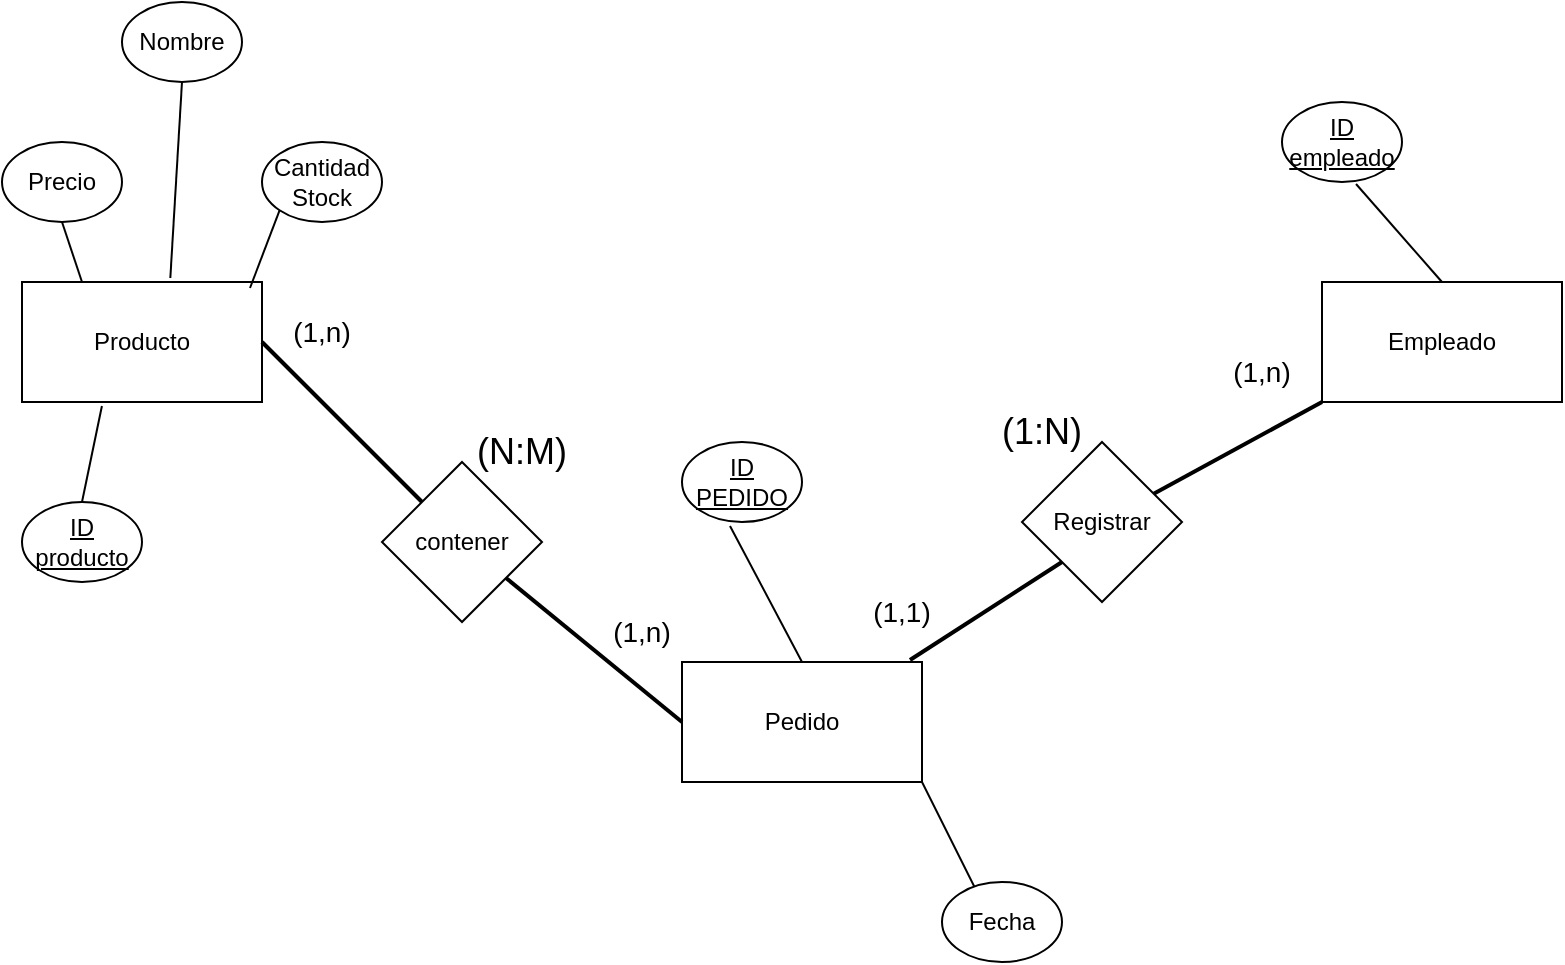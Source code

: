 <mxfile version="21.3.3" type="device">
  <diagram name="Página-1" id="H8CsJEVO0hy9qNyGQPVb">
    <mxGraphModel dx="1434" dy="764" grid="1" gridSize="10" guides="1" tooltips="1" connect="1" arrows="1" fold="1" page="1" pageScale="1" pageWidth="827" pageHeight="1169" math="0" shadow="0">
      <root>
        <mxCell id="0" />
        <mxCell id="1" parent="0" />
        <mxCell id="gxTbl_HWMmelDbz9IQ1a-1" value="Pedido" style="rounded=0;whiteSpace=wrap;html=1;" vertex="1" parent="1">
          <mxGeometry x="360" y="750" width="120" height="60" as="geometry" />
        </mxCell>
        <mxCell id="gxTbl_HWMmelDbz9IQ1a-2" value="Empleado" style="rounded=0;whiteSpace=wrap;html=1;" vertex="1" parent="1">
          <mxGeometry x="680" y="560" width="120" height="60" as="geometry" />
        </mxCell>
        <mxCell id="gxTbl_HWMmelDbz9IQ1a-3" value="Producto" style="rounded=0;whiteSpace=wrap;html=1;" vertex="1" parent="1">
          <mxGeometry x="30" y="560" width="120" height="60" as="geometry" />
        </mxCell>
        <mxCell id="gxTbl_HWMmelDbz9IQ1a-4" value="&lt;u&gt;ID producto&lt;/u&gt;" style="ellipse;whiteSpace=wrap;html=1;" vertex="1" parent="1">
          <mxGeometry x="30" y="670" width="60" height="40" as="geometry" />
        </mxCell>
        <mxCell id="gxTbl_HWMmelDbz9IQ1a-6" value="Nombre" style="ellipse;whiteSpace=wrap;html=1;" vertex="1" parent="1">
          <mxGeometry x="80" y="420" width="60" height="40" as="geometry" />
        </mxCell>
        <mxCell id="gxTbl_HWMmelDbz9IQ1a-7" value="Precio" style="ellipse;whiteSpace=wrap;html=1;" vertex="1" parent="1">
          <mxGeometry x="20" y="490" width="60" height="40" as="geometry" />
        </mxCell>
        <mxCell id="gxTbl_HWMmelDbz9IQ1a-8" value="Cantidad&lt;br&gt;Stock" style="ellipse;whiteSpace=wrap;html=1;" vertex="1" parent="1">
          <mxGeometry x="150" y="490" width="60" height="40" as="geometry" />
        </mxCell>
        <mxCell id="gxTbl_HWMmelDbz9IQ1a-9" value="&lt;u&gt;ID empleado&lt;/u&gt;" style="ellipse;whiteSpace=wrap;html=1;" vertex="1" parent="1">
          <mxGeometry x="660" y="470" width="60" height="40" as="geometry" />
        </mxCell>
        <mxCell id="gxTbl_HWMmelDbz9IQ1a-10" value="&lt;u&gt;ID PEDIDO&lt;/u&gt;" style="ellipse;whiteSpace=wrap;html=1;" vertex="1" parent="1">
          <mxGeometry x="360" y="640" width="60" height="40" as="geometry" />
        </mxCell>
        <mxCell id="gxTbl_HWMmelDbz9IQ1a-11" value="" style="endArrow=none;html=1;rounded=0;entryX=1;entryY=0.5;entryDx=0;entryDy=0;strokeWidth=2;" edge="1" parent="1" source="gxTbl_HWMmelDbz9IQ1a-12" target="gxTbl_HWMmelDbz9IQ1a-3">
          <mxGeometry width="50" height="50" relative="1" as="geometry">
            <mxPoint x="330" y="590" as="sourcePoint" />
            <mxPoint x="370" y="600" as="targetPoint" />
          </mxGeometry>
        </mxCell>
        <mxCell id="gxTbl_HWMmelDbz9IQ1a-13" value="" style="endArrow=none;html=1;rounded=0;exitX=0;exitY=0.5;exitDx=0;exitDy=0;strokeWidth=2;" edge="1" parent="1" source="gxTbl_HWMmelDbz9IQ1a-1" target="gxTbl_HWMmelDbz9IQ1a-12">
          <mxGeometry width="50" height="50" relative="1" as="geometry">
            <mxPoint x="360" y="780" as="sourcePoint" />
            <mxPoint x="150" y="590" as="targetPoint" />
          </mxGeometry>
        </mxCell>
        <mxCell id="gxTbl_HWMmelDbz9IQ1a-12" value="contener" style="rhombus;whiteSpace=wrap;html=1;" vertex="1" parent="1">
          <mxGeometry x="210" y="650" width="80" height="80" as="geometry" />
        </mxCell>
        <mxCell id="gxTbl_HWMmelDbz9IQ1a-14" value="&lt;font style=&quot;font-size: 18px;&quot;&gt;(N:M)&lt;/font&gt;" style="text;html=1;strokeColor=none;fillColor=none;align=center;verticalAlign=middle;whiteSpace=wrap;rounded=0;" vertex="1" parent="1">
          <mxGeometry x="250" y="630" width="60" height="30" as="geometry" />
        </mxCell>
        <mxCell id="gxTbl_HWMmelDbz9IQ1a-15" value="&lt;font style=&quot;font-size: 14px;&quot;&gt;(1,n)&lt;/font&gt;" style="text;html=1;strokeColor=none;fillColor=none;align=center;verticalAlign=middle;whiteSpace=wrap;rounded=0;" vertex="1" parent="1">
          <mxGeometry x="310" y="720" width="60" height="30" as="geometry" />
        </mxCell>
        <mxCell id="gxTbl_HWMmelDbz9IQ1a-16" value="&lt;font style=&quot;font-size: 14px;&quot;&gt;(1,n)&lt;/font&gt;" style="text;html=1;strokeColor=none;fillColor=none;align=center;verticalAlign=middle;whiteSpace=wrap;rounded=0;" vertex="1" parent="1">
          <mxGeometry x="150" y="570" width="60" height="30" as="geometry" />
        </mxCell>
        <mxCell id="gxTbl_HWMmelDbz9IQ1a-18" value="" style="endArrow=none;html=1;rounded=0;entryX=0;entryY=1;entryDx=0;entryDy=0;strokeWidth=2;" edge="1" parent="1" source="gxTbl_HWMmelDbz9IQ1a-17" target="gxTbl_HWMmelDbz9IQ1a-2">
          <mxGeometry width="50" height="50" relative="1" as="geometry">
            <mxPoint x="450" y="770" as="sourcePoint" />
            <mxPoint x="500" y="720" as="targetPoint" />
          </mxGeometry>
        </mxCell>
        <mxCell id="gxTbl_HWMmelDbz9IQ1a-19" value="" style="endArrow=none;html=1;rounded=0;entryX=0;entryY=1;entryDx=0;entryDy=0;exitX=0.95;exitY=-0.017;exitDx=0;exitDy=0;exitPerimeter=0;strokeWidth=2;" edge="1" parent="1" source="gxTbl_HWMmelDbz9IQ1a-1" target="gxTbl_HWMmelDbz9IQ1a-17">
          <mxGeometry width="50" height="50" relative="1" as="geometry">
            <mxPoint x="474" y="749" as="sourcePoint" />
            <mxPoint x="680" y="620" as="targetPoint" />
          </mxGeometry>
        </mxCell>
        <mxCell id="gxTbl_HWMmelDbz9IQ1a-17" value="Registrar" style="rhombus;whiteSpace=wrap;html=1;" vertex="1" parent="1">
          <mxGeometry x="530" y="640" width="80" height="80" as="geometry" />
        </mxCell>
        <mxCell id="gxTbl_HWMmelDbz9IQ1a-20" value="&lt;font style=&quot;font-size: 18px;&quot;&gt;(1:N)&lt;/font&gt;" style="text;html=1;strokeColor=none;fillColor=none;align=center;verticalAlign=middle;whiteSpace=wrap;rounded=0;" vertex="1" parent="1">
          <mxGeometry x="510" y="620" width="60" height="30" as="geometry" />
        </mxCell>
        <mxCell id="gxTbl_HWMmelDbz9IQ1a-21" value="&lt;font style=&quot;font-size: 14px;&quot;&gt;(1,n)&lt;/font&gt;" style="text;html=1;strokeColor=none;fillColor=none;align=center;verticalAlign=middle;whiteSpace=wrap;rounded=0;" vertex="1" parent="1">
          <mxGeometry x="620" y="590" width="60" height="30" as="geometry" />
        </mxCell>
        <mxCell id="gxTbl_HWMmelDbz9IQ1a-22" value="&lt;font style=&quot;font-size: 14px;&quot;&gt;(1,1)&lt;/font&gt;" style="text;html=1;strokeColor=none;fillColor=none;align=center;verticalAlign=middle;whiteSpace=wrap;rounded=0;" vertex="1" parent="1">
          <mxGeometry x="440" y="710" width="60" height="30" as="geometry" />
        </mxCell>
        <mxCell id="gxTbl_HWMmelDbz9IQ1a-23" value="" style="endArrow=none;html=1;rounded=0;entryX=0.4;entryY=1.05;entryDx=0;entryDy=0;entryPerimeter=0;exitX=0.5;exitY=0;exitDx=0;exitDy=0;" edge="1" parent="1" source="gxTbl_HWMmelDbz9IQ1a-1" target="gxTbl_HWMmelDbz9IQ1a-10">
          <mxGeometry width="50" height="50" relative="1" as="geometry">
            <mxPoint x="450" y="770" as="sourcePoint" />
            <mxPoint x="500" y="720" as="targetPoint" />
          </mxGeometry>
        </mxCell>
        <mxCell id="gxTbl_HWMmelDbz9IQ1a-24" value="" style="endArrow=none;html=1;rounded=0;entryX=0.617;entryY=1.025;entryDx=0;entryDy=0;entryPerimeter=0;exitX=0.5;exitY=0;exitDx=0;exitDy=0;" edge="1" parent="1" source="gxTbl_HWMmelDbz9IQ1a-2" target="gxTbl_HWMmelDbz9IQ1a-9">
          <mxGeometry width="50" height="50" relative="1" as="geometry">
            <mxPoint x="430" y="760" as="sourcePoint" />
            <mxPoint x="394" y="692" as="targetPoint" />
          </mxGeometry>
        </mxCell>
        <mxCell id="gxTbl_HWMmelDbz9IQ1a-25" value="" style="endArrow=none;html=1;rounded=0;entryX=1;entryY=1;entryDx=0;entryDy=0;" edge="1" parent="1" target="gxTbl_HWMmelDbz9IQ1a-1">
          <mxGeometry width="50" height="50" relative="1" as="geometry">
            <mxPoint x="510" y="870" as="sourcePoint" />
            <mxPoint x="687" y="501" as="targetPoint" />
          </mxGeometry>
        </mxCell>
        <mxCell id="gxTbl_HWMmelDbz9IQ1a-27" value="Fecha" style="ellipse;whiteSpace=wrap;html=1;" vertex="1" parent="1">
          <mxGeometry x="490" y="860" width="60" height="40" as="geometry" />
        </mxCell>
        <mxCell id="gxTbl_HWMmelDbz9IQ1a-28" value="" style="endArrow=none;html=1;rounded=0;entryX=0;entryY=1;entryDx=0;entryDy=0;exitX=0.95;exitY=0.05;exitDx=0;exitDy=0;exitPerimeter=0;" edge="1" parent="1" source="gxTbl_HWMmelDbz9IQ1a-3" target="gxTbl_HWMmelDbz9IQ1a-8">
          <mxGeometry width="50" height="50" relative="1" as="geometry">
            <mxPoint x="430" y="760" as="sourcePoint" />
            <mxPoint x="394" y="692" as="targetPoint" />
          </mxGeometry>
        </mxCell>
        <mxCell id="gxTbl_HWMmelDbz9IQ1a-29" value="" style="endArrow=none;html=1;rounded=0;entryX=0.5;entryY=1;entryDx=0;entryDy=0;exitX=0.618;exitY=-0.033;exitDx=0;exitDy=0;exitPerimeter=0;" edge="1" parent="1" source="gxTbl_HWMmelDbz9IQ1a-3" target="gxTbl_HWMmelDbz9IQ1a-6">
          <mxGeometry width="50" height="50" relative="1" as="geometry">
            <mxPoint x="154" y="573" as="sourcePoint" />
            <mxPoint x="169" y="534" as="targetPoint" />
          </mxGeometry>
        </mxCell>
        <mxCell id="gxTbl_HWMmelDbz9IQ1a-30" value="" style="endArrow=none;html=1;rounded=0;entryX=0.5;entryY=1;entryDx=0;entryDy=0;exitX=0.25;exitY=0;exitDx=0;exitDy=0;" edge="1" parent="1" source="gxTbl_HWMmelDbz9IQ1a-3" target="gxTbl_HWMmelDbz9IQ1a-7">
          <mxGeometry width="50" height="50" relative="1" as="geometry">
            <mxPoint x="114" y="568" as="sourcePoint" />
            <mxPoint x="120" y="470" as="targetPoint" />
          </mxGeometry>
        </mxCell>
        <mxCell id="gxTbl_HWMmelDbz9IQ1a-31" value="" style="endArrow=none;html=1;rounded=0;entryX=0.5;entryY=0;entryDx=0;entryDy=0;exitX=0.333;exitY=1.033;exitDx=0;exitDy=0;exitPerimeter=0;" edge="1" parent="1" source="gxTbl_HWMmelDbz9IQ1a-3" target="gxTbl_HWMmelDbz9IQ1a-4">
          <mxGeometry width="50" height="50" relative="1" as="geometry">
            <mxPoint x="70" y="570" as="sourcePoint" />
            <mxPoint x="60" y="540" as="targetPoint" />
          </mxGeometry>
        </mxCell>
      </root>
    </mxGraphModel>
  </diagram>
</mxfile>
